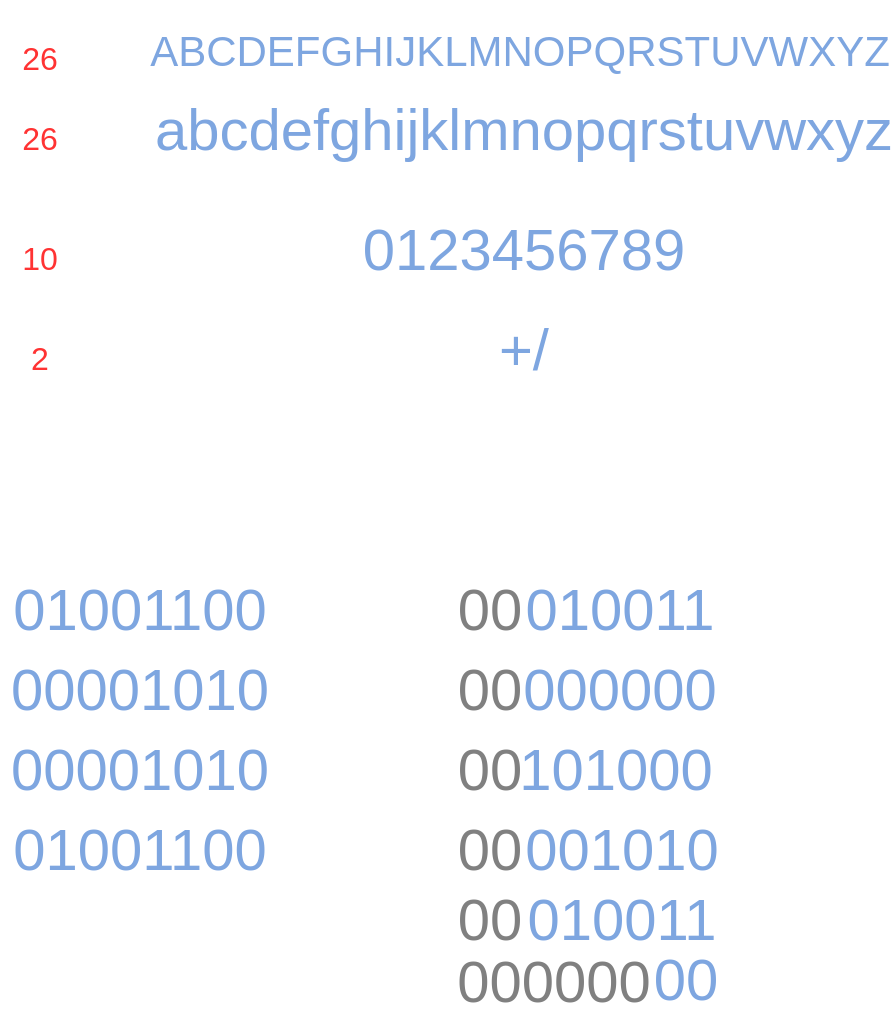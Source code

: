 <mxfile version="11.1.4" type="device"><diagram id="kb-xRetFbev7QMe3DPjz" name="第 1 页"><mxGraphModel dx="931" dy="457" grid="1" gridSize="10" guides="1" tooltips="1" connect="1" arrows="1" fold="1" page="1" pageScale="1" pageWidth="827" pageHeight="1169" math="0" shadow="0"><root><mxCell id="0"/><mxCell id="1" parent="0"/><mxCell id="OhS9OLWcto19cA09PLuA-4" value="&lt;font style=&quot;font-size: 21px&quot;&gt;ABCDEFGHIJKLMNOPQRSTUVWXYZ&lt;/font&gt;" style="text;html=1;strokeColor=none;fillColor=none;align=center;verticalAlign=middle;whiteSpace=wrap;rounded=0;fontColor=#7EA6E0;spacingTop=0;spacingLeft=0;spacing=31;" vertex="1" parent="1"><mxGeometry x="160" y="60" width="360" height="50" as="geometry"/></mxCell><mxCell id="OhS9OLWcto19cA09PLuA-7" value="&lt;span style=&quot;font-size: 29px;&quot;&gt;abcdefghijklmnopqrstuvwxyz&lt;/span&gt;" style="text;html=1;strokeColor=none;fillColor=none;align=center;verticalAlign=middle;whiteSpace=wrap;rounded=0;fontColor=#7EA6E0;spacingTop=0;spacingLeft=0;spacing=31;fontSize=29;" vertex="1" parent="1"><mxGeometry x="162" y="100" width="360" height="50" as="geometry"/></mxCell><mxCell id="OhS9OLWcto19cA09PLuA-8" value="0123456789" style="text;strokeColor=none;fillColor=none;align=center;verticalAlign=middle;whiteSpace=wrap;rounded=0;fontColor=#7EA6E0;spacingTop=0;spacingLeft=0;spacing=31;fontSize=29;" vertex="1" parent="1"><mxGeometry x="162" y="160" width="360" height="50" as="geometry"/></mxCell><mxCell id="OhS9OLWcto19cA09PLuA-9" value="+/" style="text;strokeColor=none;fillColor=none;align=center;verticalAlign=middle;whiteSpace=wrap;rounded=0;fontColor=#7EA6E0;spacingTop=0;spacingLeft=0;spacing=31;fontSize=29;" vertex="1" parent="1"><mxGeometry x="162" y="210" width="360" height="50" as="geometry"/></mxCell><mxCell id="OhS9OLWcto19cA09PLuA-10" value="&lt;font style=&quot;font-size: 16px&quot; color=&quot;#ff3333&quot;&gt;26&lt;/font&gt;" style="text;html=1;strokeColor=none;fillColor=none;align=center;verticalAlign=middle;whiteSpace=wrap;rounded=0;fontSize=29;fontColor=#7EA6E0;" vertex="1" parent="1"><mxGeometry x="80" y="75" width="40" height="20" as="geometry"/></mxCell><mxCell id="OhS9OLWcto19cA09PLuA-11" value="&lt;font style=&quot;font-size: 16px&quot; color=&quot;#ff3333&quot;&gt;26&lt;/font&gt;" style="text;html=1;strokeColor=none;fillColor=none;align=center;verticalAlign=middle;whiteSpace=wrap;rounded=0;fontSize=29;fontColor=#7EA6E0;" vertex="1" parent="1"><mxGeometry x="80" y="115" width="40" height="20" as="geometry"/></mxCell><mxCell id="OhS9OLWcto19cA09PLuA-12" value="&lt;font style=&quot;font-size: 16px&quot; color=&quot;#ff3333&quot;&gt;10&lt;/font&gt;" style="text;html=1;strokeColor=none;fillColor=none;align=center;verticalAlign=middle;whiteSpace=wrap;rounded=0;fontSize=29;fontColor=#7EA6E0;" vertex="1" parent="1"><mxGeometry x="80" y="175" width="40" height="20" as="geometry"/></mxCell><mxCell id="OhS9OLWcto19cA09PLuA-13" value="&lt;font style=&quot;font-size: 16px&quot; color=&quot;#ff3333&quot;&gt;2&lt;/font&gt;" style="text;html=1;strokeColor=none;fillColor=none;align=center;verticalAlign=middle;whiteSpace=wrap;rounded=0;fontSize=29;fontColor=#7EA6E0;" vertex="1" parent="1"><mxGeometry x="80" y="225" width="40" height="20" as="geometry"/></mxCell><mxCell id="OhS9OLWcto19cA09PLuA-14" style="edgeStyle=orthogonalEdgeStyle;rounded=0;orthogonalLoop=1;jettySize=auto;html=1;exitX=0.5;exitY=1;exitDx=0;exitDy=0;fontSize=29;fontColor=#7EA6E0;" edge="1" parent="1" source="OhS9OLWcto19cA09PLuA-10" target="OhS9OLWcto19cA09PLuA-10"><mxGeometry relative="1" as="geometry"/></mxCell><mxCell id="OhS9OLWcto19cA09PLuA-15" value="01001100" style="text;strokeColor=none;fillColor=none;align=center;verticalAlign=middle;whiteSpace=wrap;rounded=0;fontColor=#7EA6E0;spacingTop=0;spacingLeft=0;spacing=31;fontSize=29;" vertex="1" parent="1"><mxGeometry x="90" y="350" width="120" height="30" as="geometry"/></mxCell><mxCell id="OhS9OLWcto19cA09PLuA-16" value="00001010" style="text;strokeColor=none;fillColor=none;align=center;verticalAlign=middle;whiteSpace=wrap;rounded=0;fontColor=#7EA6E0;spacingTop=0;spacingLeft=0;spacing=31;fontSize=29;" vertex="1" parent="1"><mxGeometry x="90" y="390" width="120" height="30" as="geometry"/></mxCell><mxCell id="OhS9OLWcto19cA09PLuA-20" value="00001010" style="text;strokeColor=none;fillColor=none;align=center;verticalAlign=middle;whiteSpace=wrap;rounded=0;fontColor=#7EA6E0;spacingTop=0;spacingLeft=0;spacing=31;fontSize=29;" vertex="1" parent="1"><mxGeometry x="90" y="430" width="120" height="30" as="geometry"/></mxCell><mxCell id="OhS9OLWcto19cA09PLuA-21" value="01001100" style="text;strokeColor=none;fillColor=none;align=center;verticalAlign=middle;whiteSpace=wrap;rounded=0;fontColor=#7EA6E0;spacingTop=0;spacingLeft=0;spacing=31;fontSize=29;" vertex="1" parent="1"><mxGeometry x="90" y="470" width="120" height="30" as="geometry"/></mxCell><mxCell id="OhS9OLWcto19cA09PLuA-22" value="010011" style="text;strokeColor=none;fillColor=none;align=center;verticalAlign=middle;whiteSpace=wrap;rounded=0;fontColor=#7EA6E0;spacingTop=0;spacingLeft=0;spacing=31;fontSize=29;" vertex="1" parent="1"><mxGeometry x="330" y="350" width="120" height="30" as="geometry"/></mxCell><mxCell id="OhS9OLWcto19cA09PLuA-23" value="000000" style="text;strokeColor=none;fillColor=none;align=center;verticalAlign=middle;whiteSpace=wrap;rounded=0;fontColor=#7EA6E0;spacingTop=0;spacingLeft=0;spacing=31;fontSize=29;" vertex="1" parent="1"><mxGeometry x="330" y="390" width="120" height="30" as="geometry"/></mxCell><mxCell id="OhS9OLWcto19cA09PLuA-24" value="101000" style="text;strokeColor=none;fillColor=none;align=center;verticalAlign=middle;whiteSpace=wrap;rounded=0;fontColor=#7EA6E0;spacingTop=0;spacingLeft=0;spacing=31;fontSize=29;" vertex="1" parent="1"><mxGeometry x="328" y="430" width="120" height="30" as="geometry"/></mxCell><mxCell id="OhS9OLWcto19cA09PLuA-25" value="001010" style="text;strokeColor=none;fillColor=none;align=center;verticalAlign=middle;whiteSpace=wrap;rounded=0;fontColor=#7EA6E0;spacingTop=0;spacingLeft=0;spacing=31;fontSize=29;" vertex="1" parent="1"><mxGeometry x="331" y="470" width="120" height="30" as="geometry"/></mxCell><mxCell id="OhS9OLWcto19cA09PLuA-26" value="010011" style="text;html=1;strokeColor=none;fillColor=none;align=center;verticalAlign=middle;whiteSpace=wrap;rounded=0;fontSize=29;fontColor=#7EA6E0;" vertex="1" parent="1"><mxGeometry x="371" y="510" width="40" height="20" as="geometry"/></mxCell><mxCell id="OhS9OLWcto19cA09PLuA-29" value="00" style="text;html=1;strokeColor=none;fillColor=none;align=center;verticalAlign=middle;whiteSpace=wrap;rounded=0;fontSize=29;fontColor=#7EA6E0;" vertex="1" parent="1"><mxGeometry x="403" y="540" width="40" height="20" as="geometry"/></mxCell><mxCell id="OhS9OLWcto19cA09PLuA-30" value="00" style="text;strokeColor=none;fillColor=none;align=center;verticalAlign=middle;whiteSpace=wrap;rounded=0;fontColor=#808080;spacingTop=0;spacingLeft=0;spacing=31;fontSize=29;" vertex="1" parent="1"><mxGeometry x="310" y="350" width="30" height="30" as="geometry"/></mxCell><mxCell id="OhS9OLWcto19cA09PLuA-33" value="00" style="text;strokeColor=none;fillColor=none;align=center;verticalAlign=middle;whiteSpace=wrap;rounded=0;fontColor=#808080;spacingTop=0;spacingLeft=0;spacing=31;fontSize=29;" vertex="1" parent="1"><mxGeometry x="310" y="390" width="30" height="30" as="geometry"/></mxCell><mxCell id="OhS9OLWcto19cA09PLuA-34" value="00" style="text;strokeColor=none;fillColor=none;align=center;verticalAlign=middle;whiteSpace=wrap;rounded=0;fontColor=#808080;spacingTop=0;spacingLeft=0;spacing=31;fontSize=29;" vertex="1" parent="1"><mxGeometry x="310" y="430" width="30" height="30" as="geometry"/></mxCell><mxCell id="OhS9OLWcto19cA09PLuA-35" value="00" style="text;strokeColor=none;fillColor=none;align=center;verticalAlign=middle;whiteSpace=wrap;rounded=0;fontColor=#808080;spacingTop=0;spacingLeft=0;spacing=31;fontSize=29;" vertex="1" parent="1"><mxGeometry x="310" y="470" width="30" height="30" as="geometry"/></mxCell><mxCell id="OhS9OLWcto19cA09PLuA-36" value="00" style="text;strokeColor=none;fillColor=none;align=center;verticalAlign=middle;whiteSpace=wrap;rounded=0;fontColor=#808080;spacingTop=0;spacingLeft=0;spacing=31;fontSize=29;" vertex="1" parent="1"><mxGeometry x="310" y="505" width="30" height="30" as="geometry"/></mxCell><mxCell id="OhS9OLWcto19cA09PLuA-37" value="000000" style="text;strokeColor=none;fillColor=none;align=center;verticalAlign=middle;whiteSpace=wrap;rounded=0;fontColor=#808080;spacingTop=0;spacingLeft=0;spacing=31;fontSize=29;" vertex="1" parent="1"><mxGeometry x="342" y="536" width="30" height="30" as="geometry"/></mxCell></root></mxGraphModel></diagram></mxfile>